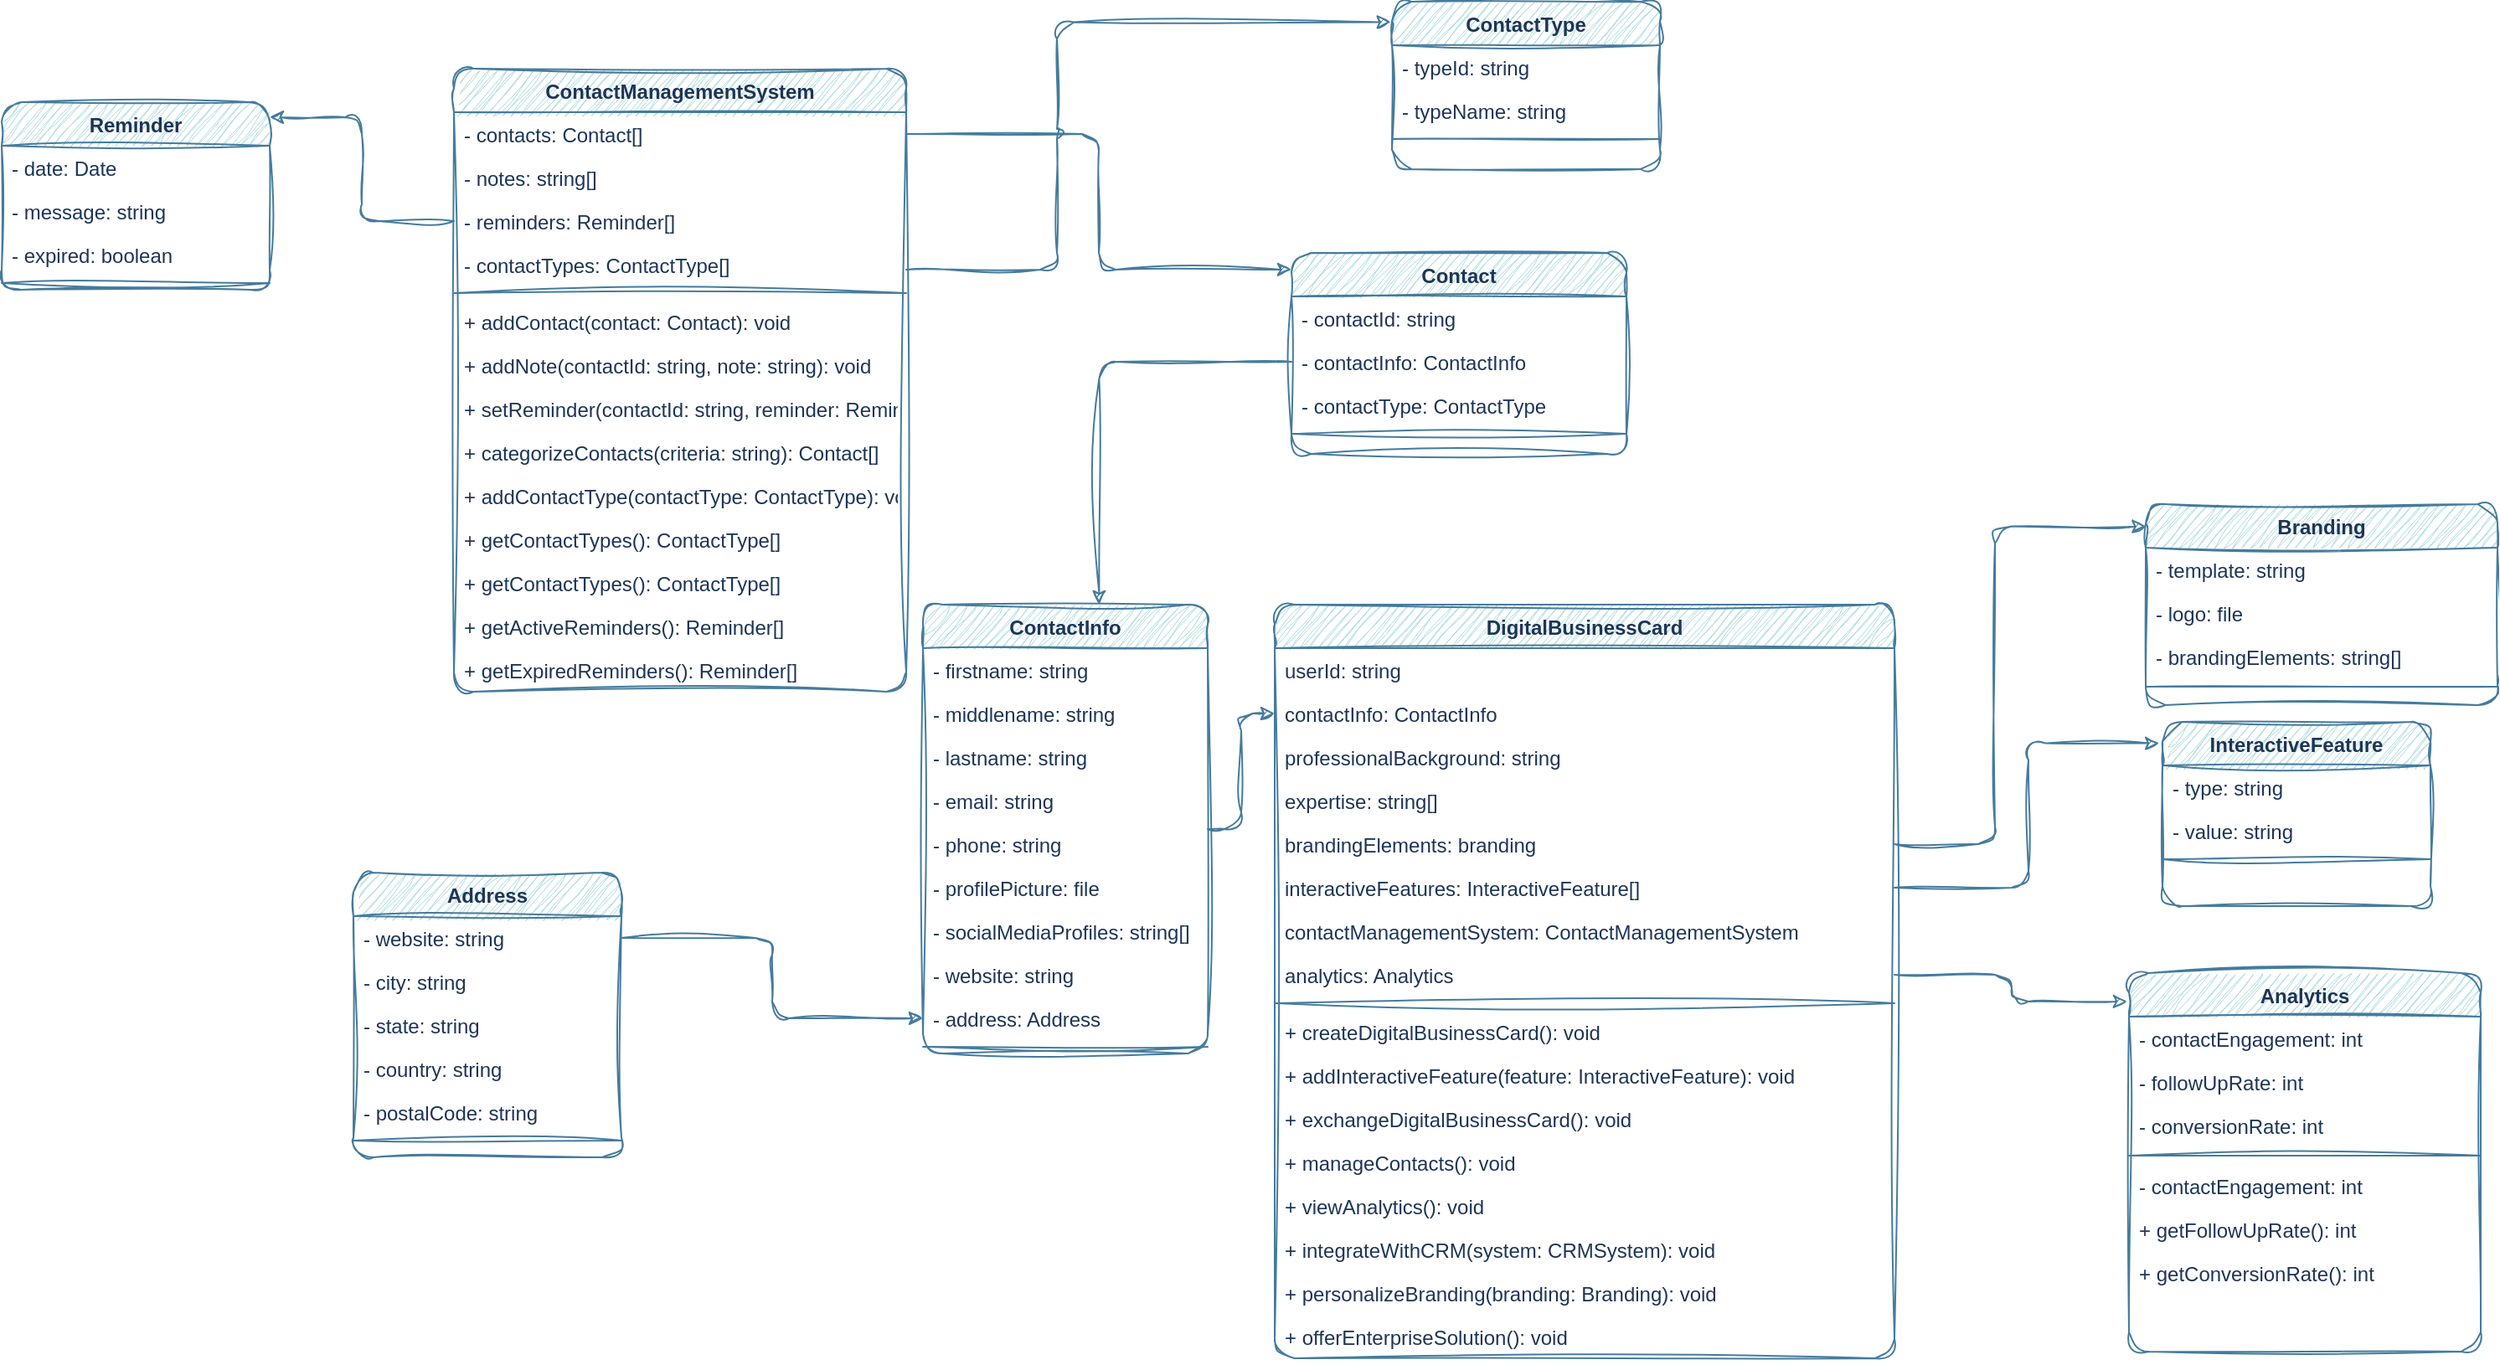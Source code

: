 <mxfile version="21.6.5" type="github">
  <diagram id="C5RBs43oDa-KdzZeNtuy" name="Page-1">
    <mxGraphModel dx="2907" dy="2132" grid="1" gridSize="10" guides="1" tooltips="1" connect="1" arrows="1" fold="1" page="1" pageScale="1" pageWidth="827" pageHeight="1169" math="0" shadow="0">
      <root>
        <mxCell id="WIyWlLk6GJQsqaUBKTNV-0" />
        <mxCell id="WIyWlLk6GJQsqaUBKTNV-1" parent="WIyWlLk6GJQsqaUBKTNV-0" />
        <mxCell id="zkfFHV4jXpPFQw0GAbJ--0" value="DigitalBusinessCard" style="swimlane;fontStyle=1;align=center;verticalAlign=top;childLayout=stackLayout;horizontal=1;startSize=26;horizontalStack=0;resizeParent=1;resizeLast=0;collapsible=1;marginBottom=0;rounded=1;shadow=0;strokeWidth=1;sketch=1;curveFitting=1;jiggle=2;labelBackgroundColor=none;fillColor=#A8DADC;strokeColor=#457B9D;fontColor=#1D3557;" parent="WIyWlLk6GJQsqaUBKTNV-1" vertex="1">
          <mxGeometry x="200" y="40" width="370" height="450" as="geometry">
            <mxRectangle x="230" y="140" width="160" height="26" as="alternateBounds" />
          </mxGeometry>
        </mxCell>
        <mxCell id="zkfFHV4jXpPFQw0GAbJ--1" value="userId: string" style="text;align=left;verticalAlign=top;spacingLeft=4;spacingRight=4;overflow=hidden;rotatable=0;points=[[0,0.5],[1,0.5]];portConstraint=eastwest;rounded=1;sketch=1;curveFitting=1;jiggle=2;labelBackgroundColor=none;fontColor=#1D3557;" parent="zkfFHV4jXpPFQw0GAbJ--0" vertex="1">
          <mxGeometry y="26" width="370" height="26" as="geometry" />
        </mxCell>
        <mxCell id="zkfFHV4jXpPFQw0GAbJ--2" value="contactInfo: ContactInfo" style="text;align=left;verticalAlign=top;spacingLeft=4;spacingRight=4;overflow=hidden;rotatable=0;points=[[0,0.5],[1,0.5]];portConstraint=eastwest;rounded=1;shadow=0;html=0;sketch=1;curveFitting=1;jiggle=2;labelBackgroundColor=none;fontColor=#1D3557;" parent="zkfFHV4jXpPFQw0GAbJ--0" vertex="1">
          <mxGeometry y="52" width="370" height="26" as="geometry" />
        </mxCell>
        <mxCell id="zkfFHV4jXpPFQw0GAbJ--3" value="professionalBackground: string" style="text;align=left;verticalAlign=top;spacingLeft=4;spacingRight=4;overflow=hidden;rotatable=0;points=[[0,0.5],[1,0.5]];portConstraint=eastwest;rounded=1;shadow=0;html=0;sketch=1;curveFitting=1;jiggle=2;labelBackgroundColor=none;fontColor=#1D3557;" parent="zkfFHV4jXpPFQw0GAbJ--0" vertex="1">
          <mxGeometry y="78" width="370" height="26" as="geometry" />
        </mxCell>
        <mxCell id="Wim8BEegsKyxefgfatjJ-2" value="expertise: string[]" style="text;align=left;verticalAlign=top;spacingLeft=4;spacingRight=4;overflow=hidden;rotatable=0;points=[[0,0.5],[1,0.5]];portConstraint=eastwest;rounded=1;shadow=0;html=0;sketch=1;curveFitting=1;jiggle=2;labelBackgroundColor=none;fontColor=#1D3557;" vertex="1" parent="zkfFHV4jXpPFQw0GAbJ--0">
          <mxGeometry y="104" width="370" height="26" as="geometry" />
        </mxCell>
        <mxCell id="Wim8BEegsKyxefgfatjJ-3" value="brandingElements: branding " style="text;align=left;verticalAlign=top;spacingLeft=4;spacingRight=4;overflow=hidden;rotatable=0;points=[[0,0.5],[1,0.5]];portConstraint=eastwest;rounded=1;shadow=0;html=0;sketch=1;curveFitting=1;jiggle=2;labelBackgroundColor=none;fontColor=#1D3557;" vertex="1" parent="zkfFHV4jXpPFQw0GAbJ--0">
          <mxGeometry y="130" width="370" height="26" as="geometry" />
        </mxCell>
        <mxCell id="Wim8BEegsKyxefgfatjJ-1" value="interactiveFeatures: InteractiveFeature[] " style="text;align=left;verticalAlign=top;spacingLeft=4;spacingRight=4;overflow=hidden;rotatable=0;points=[[0,0.5],[1,0.5]];portConstraint=eastwest;rounded=1;shadow=0;html=0;sketch=1;curveFitting=1;jiggle=2;labelBackgroundColor=none;fontColor=#1D3557;" vertex="1" parent="zkfFHV4jXpPFQw0GAbJ--0">
          <mxGeometry y="156" width="370" height="26" as="geometry" />
        </mxCell>
        <mxCell id="Wim8BEegsKyxefgfatjJ-4" value="contactManagementSystem: ContactManagementSystem " style="text;align=left;verticalAlign=top;spacingLeft=4;spacingRight=4;overflow=hidden;rotatable=0;points=[[0,0.5],[1,0.5]];portConstraint=eastwest;rounded=1;shadow=0;html=0;sketch=1;curveFitting=1;jiggle=2;labelBackgroundColor=none;fontColor=#1D3557;" vertex="1" parent="zkfFHV4jXpPFQw0GAbJ--0">
          <mxGeometry y="182" width="370" height="26" as="geometry" />
        </mxCell>
        <mxCell id="Wim8BEegsKyxefgfatjJ-5" value="analytics: Analytics" style="text;align=left;verticalAlign=top;spacingLeft=4;spacingRight=4;overflow=hidden;rotatable=0;points=[[0,0.5],[1,0.5]];portConstraint=eastwest;rounded=1;shadow=0;html=0;sketch=1;curveFitting=1;jiggle=2;labelBackgroundColor=none;fontColor=#1D3557;" vertex="1" parent="zkfFHV4jXpPFQw0GAbJ--0">
          <mxGeometry y="208" width="370" height="26" as="geometry" />
        </mxCell>
        <mxCell id="zkfFHV4jXpPFQw0GAbJ--4" value="" style="line;html=1;strokeWidth=1;align=left;verticalAlign=middle;spacingTop=-1;spacingLeft=3;spacingRight=3;rotatable=0;labelPosition=right;points=[];portConstraint=eastwest;rounded=1;sketch=1;curveFitting=1;jiggle=2;labelBackgroundColor=none;fillColor=#A8DADC;strokeColor=#457B9D;fontColor=#1D3557;" parent="zkfFHV4jXpPFQw0GAbJ--0" vertex="1">
          <mxGeometry y="234" width="370" height="8" as="geometry" />
        </mxCell>
        <mxCell id="zkfFHV4jXpPFQw0GAbJ--5" value="+ createDigitalBusinessCard(): void " style="text;align=left;verticalAlign=top;spacingLeft=4;spacingRight=4;overflow=hidden;rotatable=0;points=[[0,0.5],[1,0.5]];portConstraint=eastwest;rounded=1;sketch=1;curveFitting=1;jiggle=2;labelBackgroundColor=none;fontColor=#1D3557;" parent="zkfFHV4jXpPFQw0GAbJ--0" vertex="1">
          <mxGeometry y="242" width="370" height="26" as="geometry" />
        </mxCell>
        <mxCell id="Wim8BEegsKyxefgfatjJ-7" value="+ addInteractiveFeature(feature: InteractiveFeature): void" style="text;align=left;verticalAlign=top;spacingLeft=4;spacingRight=4;overflow=hidden;rotatable=0;points=[[0,0.5],[1,0.5]];portConstraint=eastwest;rounded=1;sketch=1;curveFitting=1;jiggle=2;labelBackgroundColor=none;fontColor=#1D3557;" vertex="1" parent="zkfFHV4jXpPFQw0GAbJ--0">
          <mxGeometry y="268" width="370" height="26" as="geometry" />
        </mxCell>
        <mxCell id="Wim8BEegsKyxefgfatjJ-8" value="+ exchangeDigitalBusinessCard(): void " style="text;align=left;verticalAlign=top;spacingLeft=4;spacingRight=4;overflow=hidden;rotatable=0;points=[[0,0.5],[1,0.5]];portConstraint=eastwest;rounded=1;sketch=1;curveFitting=1;jiggle=2;labelBackgroundColor=none;fontColor=#1D3557;" vertex="1" parent="zkfFHV4jXpPFQw0GAbJ--0">
          <mxGeometry y="294" width="370" height="26" as="geometry" />
        </mxCell>
        <mxCell id="Wim8BEegsKyxefgfatjJ-9" value="+ manageContacts(): void " style="text;align=left;verticalAlign=top;spacingLeft=4;spacingRight=4;overflow=hidden;rotatable=0;points=[[0,0.5],[1,0.5]];portConstraint=eastwest;rounded=1;sketch=1;curveFitting=1;jiggle=2;labelBackgroundColor=none;fontColor=#1D3557;" vertex="1" parent="zkfFHV4jXpPFQw0GAbJ--0">
          <mxGeometry y="320" width="370" height="26" as="geometry" />
        </mxCell>
        <mxCell id="Wim8BEegsKyxefgfatjJ-10" value="+ viewAnalytics(): void" style="text;align=left;verticalAlign=top;spacingLeft=4;spacingRight=4;overflow=hidden;rotatable=0;points=[[0,0.5],[1,0.5]];portConstraint=eastwest;rounded=1;sketch=1;curveFitting=1;jiggle=2;labelBackgroundColor=none;fontColor=#1D3557;" vertex="1" parent="zkfFHV4jXpPFQw0GAbJ--0">
          <mxGeometry y="346" width="370" height="26" as="geometry" />
        </mxCell>
        <mxCell id="Wim8BEegsKyxefgfatjJ-11" value="+ integrateWithCRM(system: CRMSystem): void  " style="text;align=left;verticalAlign=top;spacingLeft=4;spacingRight=4;overflow=hidden;rotatable=0;points=[[0,0.5],[1,0.5]];portConstraint=eastwest;rounded=1;sketch=1;curveFitting=1;jiggle=2;labelBackgroundColor=none;fontColor=#1D3557;" vertex="1" parent="zkfFHV4jXpPFQw0GAbJ--0">
          <mxGeometry y="372" width="370" height="26" as="geometry" />
        </mxCell>
        <mxCell id="Wim8BEegsKyxefgfatjJ-12" value="+ personalizeBranding(branding: Branding): void " style="text;align=left;verticalAlign=top;spacingLeft=4;spacingRight=4;overflow=hidden;rotatable=0;points=[[0,0.5],[1,0.5]];portConstraint=eastwest;rounded=1;sketch=1;curveFitting=1;jiggle=2;labelBackgroundColor=none;fontColor=#1D3557;" vertex="1" parent="zkfFHV4jXpPFQw0GAbJ--0">
          <mxGeometry y="398" width="370" height="26" as="geometry" />
        </mxCell>
        <mxCell id="Wim8BEegsKyxefgfatjJ-13" value="+ offerEnterpriseSolution(): void   " style="text;align=left;verticalAlign=top;spacingLeft=4;spacingRight=4;overflow=hidden;rotatable=0;points=[[0,0.5],[1,0.5]];portConstraint=eastwest;rounded=1;sketch=1;curveFitting=1;jiggle=2;labelBackgroundColor=none;fontColor=#1D3557;" vertex="1" parent="zkfFHV4jXpPFQw0GAbJ--0">
          <mxGeometry y="424" width="370" height="26" as="geometry" />
        </mxCell>
        <mxCell id="Wim8BEegsKyxefgfatjJ-36" style="edgeStyle=orthogonalEdgeStyle;rounded=1;hachureGap=4;orthogonalLoop=1;jettySize=auto;html=1;entryX=0;entryY=0.5;entryDx=0;entryDy=0;fontFamily=Architects Daughter;fontSource=https%3A%2F%2Ffonts.googleapis.com%2Fcss%3Ffamily%3DArchitects%2BDaughter;fontSize=16;sketch=1;curveFitting=1;jiggle=2;labelBackgroundColor=none;strokeColor=#457B9D;fontColor=default;" edge="1" parent="WIyWlLk6GJQsqaUBKTNV-1" source="zkfFHV4jXpPFQw0GAbJ--6" target="zkfFHV4jXpPFQw0GAbJ--2">
          <mxGeometry relative="1" as="geometry" />
        </mxCell>
        <mxCell id="zkfFHV4jXpPFQw0GAbJ--6" value="ContactInfo                          " style="swimlane;fontStyle=1;align=center;verticalAlign=top;childLayout=stackLayout;horizontal=1;startSize=26;horizontalStack=0;resizeParent=1;resizeLast=0;collapsible=1;marginBottom=0;rounded=1;shadow=0;strokeWidth=1;sketch=1;curveFitting=1;jiggle=2;labelBackgroundColor=none;fillColor=#A8DADC;strokeColor=#457B9D;fontColor=#1D3557;" parent="WIyWlLk6GJQsqaUBKTNV-1" vertex="1">
          <mxGeometry x="-10" y="40" width="170" height="268" as="geometry">
            <mxRectangle x="130" y="380" width="160" height="26" as="alternateBounds" />
          </mxGeometry>
        </mxCell>
        <mxCell id="zkfFHV4jXpPFQw0GAbJ--7" value="- firstname: string " style="text;align=left;verticalAlign=top;spacingLeft=4;spacingRight=4;overflow=hidden;rotatable=0;points=[[0,0.5],[1,0.5]];portConstraint=eastwest;rounded=1;sketch=1;curveFitting=1;jiggle=2;labelBackgroundColor=none;fontColor=#1D3557;" parent="zkfFHV4jXpPFQw0GAbJ--6" vertex="1">
          <mxGeometry y="26" width="170" height="26" as="geometry" />
        </mxCell>
        <mxCell id="Wim8BEegsKyxefgfatjJ-16" value="- middlename: string " style="text;align=left;verticalAlign=top;spacingLeft=4;spacingRight=4;overflow=hidden;rotatable=0;points=[[0,0.5],[1,0.5]];portConstraint=eastwest;rounded=1;sketch=1;curveFitting=1;jiggle=2;labelBackgroundColor=none;fontColor=#1D3557;" vertex="1" parent="zkfFHV4jXpPFQw0GAbJ--6">
          <mxGeometry y="52" width="170" height="26" as="geometry" />
        </mxCell>
        <mxCell id="Wim8BEegsKyxefgfatjJ-17" value="- lastname: string " style="text;align=left;verticalAlign=top;spacingLeft=4;spacingRight=4;overflow=hidden;rotatable=0;points=[[0,0.5],[1,0.5]];portConstraint=eastwest;rounded=1;sketch=1;curveFitting=1;jiggle=2;labelBackgroundColor=none;fontColor=#1D3557;" vertex="1" parent="zkfFHV4jXpPFQw0GAbJ--6">
          <mxGeometry y="78" width="170" height="26" as="geometry" />
        </mxCell>
        <mxCell id="zkfFHV4jXpPFQw0GAbJ--8" value="- email: string" style="text;align=left;verticalAlign=top;spacingLeft=4;spacingRight=4;overflow=hidden;rotatable=0;points=[[0,0.5],[1,0.5]];portConstraint=eastwest;rounded=1;shadow=0;html=0;sketch=1;curveFitting=1;jiggle=2;labelBackgroundColor=none;fontColor=#1D3557;" parent="zkfFHV4jXpPFQw0GAbJ--6" vertex="1">
          <mxGeometry y="104" width="170" height="26" as="geometry" />
        </mxCell>
        <mxCell id="Wim8BEegsKyxefgfatjJ-18" value="- phone: string" style="text;align=left;verticalAlign=top;spacingLeft=4;spacingRight=4;overflow=hidden;rotatable=0;points=[[0,0.5],[1,0.5]];portConstraint=eastwest;rounded=1;shadow=0;html=0;sketch=1;curveFitting=1;jiggle=2;labelBackgroundColor=none;fontColor=#1D3557;" vertex="1" parent="zkfFHV4jXpPFQw0GAbJ--6">
          <mxGeometry y="130" width="170" height="26" as="geometry" />
        </mxCell>
        <mxCell id="Wim8BEegsKyxefgfatjJ-19" value="- profilePicture: file" style="text;align=left;verticalAlign=top;spacingLeft=4;spacingRight=4;overflow=hidden;rotatable=0;points=[[0,0.5],[1,0.5]];portConstraint=eastwest;rounded=1;shadow=0;html=0;sketch=1;curveFitting=1;jiggle=2;labelBackgroundColor=none;fontColor=#1D3557;" vertex="1" parent="zkfFHV4jXpPFQw0GAbJ--6">
          <mxGeometry y="156" width="170" height="26" as="geometry" />
        </mxCell>
        <mxCell id="Wim8BEegsKyxefgfatjJ-130" value="- socialMediaProfiles: string[]" style="text;align=left;verticalAlign=top;spacingLeft=4;spacingRight=4;overflow=hidden;rotatable=0;points=[[0,0.5],[1,0.5]];portConstraint=eastwest;rounded=1;shadow=0;html=0;sketch=1;curveFitting=1;jiggle=2;labelBackgroundColor=none;fontColor=#1D3557;" vertex="1" parent="zkfFHV4jXpPFQw0GAbJ--6">
          <mxGeometry y="182" width="170" height="26" as="geometry" />
        </mxCell>
        <mxCell id="Wim8BEegsKyxefgfatjJ-20" value="- website: string" style="text;align=left;verticalAlign=top;spacingLeft=4;spacingRight=4;overflow=hidden;rotatable=0;points=[[0,0.5],[1,0.5]];portConstraint=eastwest;rounded=1;shadow=0;html=0;sketch=1;curveFitting=1;jiggle=2;labelBackgroundColor=none;fontColor=#1D3557;" vertex="1" parent="zkfFHV4jXpPFQw0GAbJ--6">
          <mxGeometry y="208" width="170" height="26" as="geometry" />
        </mxCell>
        <mxCell id="Wim8BEegsKyxefgfatjJ-21" value="- address: Address" style="text;align=left;verticalAlign=top;spacingLeft=4;spacingRight=4;overflow=hidden;rotatable=0;points=[[0,0.5],[1,0.5]];portConstraint=eastwest;rounded=1;shadow=0;html=0;sketch=1;curveFitting=1;jiggle=2;labelBackgroundColor=none;fontColor=#1D3557;" vertex="1" parent="zkfFHV4jXpPFQw0GAbJ--6">
          <mxGeometry y="234" width="170" height="26" as="geometry" />
        </mxCell>
        <mxCell id="zkfFHV4jXpPFQw0GAbJ--9" value="" style="line;html=1;strokeWidth=1;align=left;verticalAlign=middle;spacingTop=-1;spacingLeft=3;spacingRight=3;rotatable=0;labelPosition=right;points=[];portConstraint=eastwest;rounded=1;sketch=1;curveFitting=1;jiggle=2;labelBackgroundColor=none;fillColor=#A8DADC;strokeColor=#457B9D;fontColor=#1D3557;" parent="zkfFHV4jXpPFQw0GAbJ--6" vertex="1">
          <mxGeometry y="260" width="170" height="8" as="geometry" />
        </mxCell>
        <mxCell id="Wim8BEegsKyxefgfatjJ-24" value="Address" style="swimlane;fontStyle=1;align=center;verticalAlign=top;childLayout=stackLayout;horizontal=1;startSize=26;horizontalStack=0;resizeParent=1;resizeLast=0;collapsible=1;marginBottom=0;rounded=1;shadow=0;strokeWidth=1;sketch=1;curveFitting=1;jiggle=2;labelBackgroundColor=none;fillColor=#A8DADC;strokeColor=#457B9D;fontColor=#1D3557;" vertex="1" parent="WIyWlLk6GJQsqaUBKTNV-1">
          <mxGeometry x="-350" y="200" width="160" height="170" as="geometry">
            <mxRectangle x="130" y="380" width="160" height="26" as="alternateBounds" />
          </mxGeometry>
        </mxCell>
        <mxCell id="Wim8BEegsKyxefgfatjJ-34" value="- website: string" style="text;align=left;verticalAlign=top;spacingLeft=4;spacingRight=4;overflow=hidden;rotatable=0;points=[[0,0.5],[1,0.5]];portConstraint=eastwest;rounded=1;sketch=1;curveFitting=1;jiggle=2;labelBackgroundColor=none;fontColor=#1D3557;" vertex="1" parent="Wim8BEegsKyxefgfatjJ-24">
          <mxGeometry y="26" width="160" height="26" as="geometry" />
        </mxCell>
        <mxCell id="Wim8BEegsKyxefgfatjJ-25" value="- city: string " style="text;align=left;verticalAlign=top;spacingLeft=4;spacingRight=4;overflow=hidden;rotatable=0;points=[[0,0.5],[1,0.5]];portConstraint=eastwest;rounded=1;sketch=1;curveFitting=1;jiggle=2;labelBackgroundColor=none;fontColor=#1D3557;" vertex="1" parent="Wim8BEegsKyxefgfatjJ-24">
          <mxGeometry y="52" width="160" height="26" as="geometry" />
        </mxCell>
        <mxCell id="Wim8BEegsKyxefgfatjJ-26" value="- state: string" style="text;align=left;verticalAlign=top;spacingLeft=4;spacingRight=4;overflow=hidden;rotatable=0;points=[[0,0.5],[1,0.5]];portConstraint=eastwest;rounded=1;sketch=1;curveFitting=1;jiggle=2;labelBackgroundColor=none;fontColor=#1D3557;" vertex="1" parent="Wim8BEegsKyxefgfatjJ-24">
          <mxGeometry y="78" width="160" height="26" as="geometry" />
        </mxCell>
        <mxCell id="Wim8BEegsKyxefgfatjJ-27" value="- country: string" style="text;align=left;verticalAlign=top;spacingLeft=4;spacingRight=4;overflow=hidden;rotatable=0;points=[[0,0.5],[1,0.5]];portConstraint=eastwest;rounded=1;sketch=1;curveFitting=1;jiggle=2;labelBackgroundColor=none;fontColor=#1D3557;" vertex="1" parent="Wim8BEegsKyxefgfatjJ-24">
          <mxGeometry y="104" width="160" height="26" as="geometry" />
        </mxCell>
        <mxCell id="Wim8BEegsKyxefgfatjJ-28" value="- postalCode: string                 " style="text;align=left;verticalAlign=top;spacingLeft=4;spacingRight=4;overflow=hidden;rotatable=0;points=[[0,0.5],[1,0.5]];portConstraint=eastwest;rounded=1;shadow=0;html=0;sketch=1;curveFitting=1;jiggle=2;labelBackgroundColor=none;fontColor=#1D3557;" vertex="1" parent="Wim8BEegsKyxefgfatjJ-24">
          <mxGeometry y="130" width="160" height="26" as="geometry" />
        </mxCell>
        <mxCell id="Wim8BEegsKyxefgfatjJ-33" value="" style="line;html=1;strokeWidth=1;align=left;verticalAlign=middle;spacingTop=-1;spacingLeft=3;spacingRight=3;rotatable=0;labelPosition=right;points=[];portConstraint=eastwest;rounded=1;sketch=1;curveFitting=1;jiggle=2;labelBackgroundColor=none;fillColor=#A8DADC;strokeColor=#457B9D;fontColor=#1D3557;" vertex="1" parent="Wim8BEegsKyxefgfatjJ-24">
          <mxGeometry y="156" width="160" height="8" as="geometry" />
        </mxCell>
        <mxCell id="Wim8BEegsKyxefgfatjJ-35" style="edgeStyle=orthogonalEdgeStyle;rounded=1;hachureGap=4;orthogonalLoop=1;jettySize=auto;html=1;entryX=0;entryY=0.5;entryDx=0;entryDy=0;fontFamily=Architects Daughter;fontSource=https%3A%2F%2Ffonts.googleapis.com%2Fcss%3Ffamily%3DArchitects%2BDaughter;fontSize=16;sketch=1;curveFitting=1;jiggle=2;labelBackgroundColor=none;strokeColor=#457B9D;fontColor=default;" edge="1" parent="WIyWlLk6GJQsqaUBKTNV-1" source="Wim8BEegsKyxefgfatjJ-34" target="Wim8BEegsKyxefgfatjJ-21">
          <mxGeometry relative="1" as="geometry" />
        </mxCell>
        <mxCell id="Wim8BEegsKyxefgfatjJ-37" value="InteractiveFeature" style="swimlane;fontStyle=1;align=center;verticalAlign=top;childLayout=stackLayout;horizontal=1;startSize=26;horizontalStack=0;resizeParent=1;resizeLast=0;collapsible=1;marginBottom=0;rounded=1;shadow=0;strokeWidth=1;sketch=1;curveFitting=1;jiggle=2;labelBackgroundColor=none;fillColor=#A8DADC;strokeColor=#457B9D;fontColor=#1D3557;" vertex="1" parent="WIyWlLk6GJQsqaUBKTNV-1">
          <mxGeometry x="730" y="110" width="160" height="110" as="geometry">
            <mxRectangle x="130" y="380" width="160" height="26" as="alternateBounds" />
          </mxGeometry>
        </mxCell>
        <mxCell id="Wim8BEegsKyxefgfatjJ-38" value="- type: string " style="text;align=left;verticalAlign=top;spacingLeft=4;spacingRight=4;overflow=hidden;rotatable=0;points=[[0,0.5],[1,0.5]];portConstraint=eastwest;rounded=1;sketch=1;curveFitting=1;jiggle=2;labelBackgroundColor=none;fontColor=#1D3557;" vertex="1" parent="Wim8BEegsKyxefgfatjJ-37">
          <mxGeometry y="26" width="160" height="26" as="geometry" />
        </mxCell>
        <mxCell id="Wim8BEegsKyxefgfatjJ-39" value="- value: string" style="text;align=left;verticalAlign=top;spacingLeft=4;spacingRight=4;overflow=hidden;rotatable=0;points=[[0,0.5],[1,0.5]];portConstraint=eastwest;rounded=1;sketch=1;curveFitting=1;jiggle=2;labelBackgroundColor=none;fontColor=#1D3557;" vertex="1" parent="Wim8BEegsKyxefgfatjJ-37">
          <mxGeometry y="52" width="160" height="26" as="geometry" />
        </mxCell>
        <mxCell id="Wim8BEegsKyxefgfatjJ-46" value="" style="line;html=1;strokeWidth=1;align=left;verticalAlign=middle;spacingTop=-1;spacingLeft=3;spacingRight=3;rotatable=0;labelPosition=right;points=[];portConstraint=eastwest;rounded=1;sketch=1;curveFitting=1;jiggle=2;labelBackgroundColor=none;fillColor=#A8DADC;strokeColor=#457B9D;fontColor=#1D3557;" vertex="1" parent="Wim8BEegsKyxefgfatjJ-37">
          <mxGeometry y="78" width="160" height="8" as="geometry" />
        </mxCell>
        <mxCell id="Wim8BEegsKyxefgfatjJ-47" value="ContactManagementSystem" style="swimlane;fontStyle=1;align=center;verticalAlign=top;childLayout=stackLayout;horizontal=1;startSize=26;horizontalStack=0;resizeParent=1;resizeLast=0;collapsible=1;marginBottom=0;rounded=1;shadow=0;strokeWidth=1;sketch=1;curveFitting=1;jiggle=2;labelBackgroundColor=none;fillColor=#A8DADC;strokeColor=#457B9D;fontColor=#1D3557;" vertex="1" parent="WIyWlLk6GJQsqaUBKTNV-1">
          <mxGeometry x="-290" y="-280" width="270" height="372" as="geometry">
            <mxRectangle x="130" y="380" width="160" height="26" as="alternateBounds" />
          </mxGeometry>
        </mxCell>
        <mxCell id="Wim8BEegsKyxefgfatjJ-48" value="- contacts: Contact[]" style="text;align=left;verticalAlign=top;spacingLeft=4;spacingRight=4;overflow=hidden;rotatable=0;points=[[0,0.5],[1,0.5]];portConstraint=eastwest;rounded=1;sketch=1;curveFitting=1;jiggle=2;labelBackgroundColor=none;fontColor=#1D3557;" vertex="1" parent="Wim8BEegsKyxefgfatjJ-47">
          <mxGeometry y="26" width="270" height="26" as="geometry" />
        </mxCell>
        <mxCell id="Wim8BEegsKyxefgfatjJ-49" value="- notes: string[]" style="text;align=left;verticalAlign=top;spacingLeft=4;spacingRight=4;overflow=hidden;rotatable=0;points=[[0,0.5],[1,0.5]];portConstraint=eastwest;rounded=1;sketch=1;curveFitting=1;jiggle=2;labelBackgroundColor=none;fontColor=#1D3557;" vertex="1" parent="Wim8BEegsKyxefgfatjJ-47">
          <mxGeometry y="52" width="270" height="26" as="geometry" />
        </mxCell>
        <mxCell id="Wim8BEegsKyxefgfatjJ-52" value="- reminders: Reminder[]  " style="text;align=left;verticalAlign=top;spacingLeft=4;spacingRight=4;overflow=hidden;rotatable=0;points=[[0,0.5],[1,0.5]];portConstraint=eastwest;rounded=1;sketch=1;curveFitting=1;jiggle=2;labelBackgroundColor=none;fontColor=#1D3557;" vertex="1" parent="Wim8BEegsKyxefgfatjJ-47">
          <mxGeometry y="78" width="270" height="26" as="geometry" />
        </mxCell>
        <mxCell id="Wim8BEegsKyxefgfatjJ-90" value="- contactTypes: ContactType[] " style="text;align=left;verticalAlign=top;spacingLeft=4;spacingRight=4;overflow=hidden;rotatable=0;points=[[0,0.5],[1,0.5]];portConstraint=eastwest;rounded=1;sketch=1;curveFitting=1;jiggle=2;labelBackgroundColor=none;fontColor=#1D3557;" vertex="1" parent="Wim8BEegsKyxefgfatjJ-47">
          <mxGeometry y="104" width="270" height="26" as="geometry" />
        </mxCell>
        <mxCell id="Wim8BEegsKyxefgfatjJ-50" value="" style="line;html=1;strokeWidth=1;align=left;verticalAlign=middle;spacingTop=-1;spacingLeft=3;spacingRight=3;rotatable=0;labelPosition=right;points=[];portConstraint=eastwest;rounded=1;sketch=1;curveFitting=1;jiggle=2;labelBackgroundColor=none;fillColor=#A8DADC;strokeColor=#457B9D;fontColor=#1D3557;" vertex="1" parent="Wim8BEegsKyxefgfatjJ-47">
          <mxGeometry y="130" width="270" height="8" as="geometry" />
        </mxCell>
        <mxCell id="Wim8BEegsKyxefgfatjJ-72" value="+ addContact(contact: Contact): void " style="text;align=left;verticalAlign=top;spacingLeft=4;spacingRight=4;overflow=hidden;rotatable=0;points=[[0,0.5],[1,0.5]];portConstraint=eastwest;rounded=1;sketch=1;curveFitting=1;jiggle=2;labelBackgroundColor=none;fontColor=#1D3557;" vertex="1" parent="Wim8BEegsKyxefgfatjJ-47">
          <mxGeometry y="138" width="270" height="26" as="geometry" />
        </mxCell>
        <mxCell id="Wim8BEegsKyxefgfatjJ-73" value="+ addNote(contactId: string, note: string): void" style="text;align=left;verticalAlign=top;spacingLeft=4;spacingRight=4;overflow=hidden;rotatable=0;points=[[0,0.5],[1,0.5]];portConstraint=eastwest;rounded=1;sketch=1;curveFitting=1;jiggle=2;labelBackgroundColor=none;fontColor=#1D3557;" vertex="1" parent="Wim8BEegsKyxefgfatjJ-47">
          <mxGeometry y="164" width="270" height="26" as="geometry" />
        </mxCell>
        <mxCell id="Wim8BEegsKyxefgfatjJ-74" value="+ setReminder(contactId: string, reminder: Reminder): void" style="text;align=left;verticalAlign=top;spacingLeft=4;spacingRight=4;overflow=hidden;rotatable=0;points=[[0,0.5],[1,0.5]];portConstraint=eastwest;rounded=1;sketch=1;curveFitting=1;jiggle=2;labelBackgroundColor=none;fontColor=#1D3557;" vertex="1" parent="Wim8BEegsKyxefgfatjJ-47">
          <mxGeometry y="190" width="270" height="26" as="geometry" />
        </mxCell>
        <mxCell id="Wim8BEegsKyxefgfatjJ-75" value="+ categorizeContacts(criteria: string): Contact[]" style="text;align=left;verticalAlign=top;spacingLeft=4;spacingRight=4;overflow=hidden;rotatable=0;points=[[0,0.5],[1,0.5]];portConstraint=eastwest;rounded=1;sketch=1;curveFitting=1;jiggle=2;labelBackgroundColor=none;fontColor=#1D3557;" vertex="1" parent="Wim8BEegsKyxefgfatjJ-47">
          <mxGeometry y="216" width="270" height="26" as="geometry" />
        </mxCell>
        <mxCell id="Wim8BEegsKyxefgfatjJ-76" value="+ addContactType(contactType: ContactType): void " style="text;align=left;verticalAlign=top;spacingLeft=4;spacingRight=4;overflow=hidden;rotatable=0;points=[[0,0.5],[1,0.5]];portConstraint=eastwest;rounded=1;sketch=1;curveFitting=1;jiggle=2;labelBackgroundColor=none;fontColor=#1D3557;" vertex="1" parent="Wim8BEegsKyxefgfatjJ-47">
          <mxGeometry y="242" width="270" height="26" as="geometry" />
        </mxCell>
        <mxCell id="Wim8BEegsKyxefgfatjJ-89" value="+ getContactTypes(): ContactType[]" style="text;align=left;verticalAlign=top;spacingLeft=4;spacingRight=4;overflow=hidden;rotatable=0;points=[[0,0.5],[1,0.5]];portConstraint=eastwest;rounded=1;sketch=1;curveFitting=1;jiggle=2;labelBackgroundColor=none;fontColor=#1D3557;" vertex="1" parent="Wim8BEegsKyxefgfatjJ-47">
          <mxGeometry y="268" width="270" height="26" as="geometry" />
        </mxCell>
        <mxCell id="Wim8BEegsKyxefgfatjJ-77" value="+ getContactTypes(): ContactType[]" style="text;align=left;verticalAlign=top;spacingLeft=4;spacingRight=4;overflow=hidden;rotatable=0;points=[[0,0.5],[1,0.5]];portConstraint=eastwest;rounded=1;sketch=1;curveFitting=1;jiggle=2;labelBackgroundColor=none;fontColor=#1D3557;" vertex="1" parent="Wim8BEegsKyxefgfatjJ-47">
          <mxGeometry y="294" width="270" height="26" as="geometry" />
        </mxCell>
        <mxCell id="Wim8BEegsKyxefgfatjJ-82" value="+ getActiveReminders(): Reminder[] " style="text;align=left;verticalAlign=top;spacingLeft=4;spacingRight=4;overflow=hidden;rotatable=0;points=[[0,0.5],[1,0.5]];portConstraint=eastwest;rounded=1;sketch=1;curveFitting=1;jiggle=2;labelBackgroundColor=none;fontColor=#1D3557;" vertex="1" parent="Wim8BEegsKyxefgfatjJ-47">
          <mxGeometry y="320" width="270" height="26" as="geometry" />
        </mxCell>
        <mxCell id="Wim8BEegsKyxefgfatjJ-83" value="+ getExpiredReminders(): Reminder[]" style="text;align=left;verticalAlign=top;spacingLeft=4;spacingRight=4;overflow=hidden;rotatable=0;points=[[0,0.5],[1,0.5]];portConstraint=eastwest;rounded=1;sketch=1;curveFitting=1;jiggle=2;labelBackgroundColor=none;fontColor=#1D3557;" vertex="1" parent="Wim8BEegsKyxefgfatjJ-47">
          <mxGeometry y="346" width="270" height="26" as="geometry" />
        </mxCell>
        <mxCell id="Wim8BEegsKyxefgfatjJ-56" value="ContactType " style="swimlane;fontStyle=1;align=center;verticalAlign=top;childLayout=stackLayout;horizontal=1;startSize=26;horizontalStack=0;resizeParent=1;resizeLast=0;collapsible=1;marginBottom=0;rounded=1;shadow=0;strokeWidth=1;sketch=1;curveFitting=1;jiggle=2;labelBackgroundColor=none;fillColor=#A8DADC;strokeColor=#457B9D;fontColor=#1D3557;" vertex="1" parent="WIyWlLk6GJQsqaUBKTNV-1">
          <mxGeometry x="270" y="-320" width="160" height="100" as="geometry">
            <mxRectangle x="130" y="380" width="160" height="26" as="alternateBounds" />
          </mxGeometry>
        </mxCell>
        <mxCell id="Wim8BEegsKyxefgfatjJ-57" value="- typeId: string" style="text;align=left;verticalAlign=top;spacingLeft=4;spacingRight=4;overflow=hidden;rotatable=0;points=[[0,0.5],[1,0.5]];portConstraint=eastwest;rounded=1;sketch=1;curveFitting=1;jiggle=2;labelBackgroundColor=none;fontColor=#1D3557;" vertex="1" parent="Wim8BEegsKyxefgfatjJ-56">
          <mxGeometry y="26" width="160" height="26" as="geometry" />
        </mxCell>
        <mxCell id="Wim8BEegsKyxefgfatjJ-58" value="- typeName: string " style="text;align=left;verticalAlign=top;spacingLeft=4;spacingRight=4;overflow=hidden;rotatable=0;points=[[0,0.5],[1,0.5]];portConstraint=eastwest;rounded=1;sketch=1;curveFitting=1;jiggle=2;labelBackgroundColor=none;fontColor=#1D3557;" vertex="1" parent="Wim8BEegsKyxefgfatjJ-56">
          <mxGeometry y="52" width="160" height="26" as="geometry" />
        </mxCell>
        <mxCell id="Wim8BEegsKyxefgfatjJ-61" value="" style="line;html=1;strokeWidth=1;align=left;verticalAlign=middle;spacingTop=-1;spacingLeft=3;spacingRight=3;rotatable=0;labelPosition=right;points=[];portConstraint=eastwest;rounded=1;sketch=1;curveFitting=1;jiggle=2;labelBackgroundColor=none;fillColor=#A8DADC;strokeColor=#457B9D;fontColor=#1D3557;" vertex="1" parent="Wim8BEegsKyxefgfatjJ-56">
          <mxGeometry y="78" width="160" height="8" as="geometry" />
        </mxCell>
        <mxCell id="Wim8BEegsKyxefgfatjJ-62" value="Contact                              " style="swimlane;fontStyle=1;align=center;verticalAlign=top;childLayout=stackLayout;horizontal=1;startSize=26;horizontalStack=0;resizeParent=1;resizeLast=0;collapsible=1;marginBottom=0;rounded=1;shadow=0;strokeWidth=1;sketch=1;curveFitting=1;jiggle=2;labelBackgroundColor=none;fillColor=#A8DADC;strokeColor=#457B9D;fontColor=#1D3557;" vertex="1" parent="WIyWlLk6GJQsqaUBKTNV-1">
          <mxGeometry x="210" y="-170" width="200" height="120" as="geometry">
            <mxRectangle x="130" y="380" width="160" height="26" as="alternateBounds" />
          </mxGeometry>
        </mxCell>
        <mxCell id="Wim8BEegsKyxefgfatjJ-63" value="- contactId: string  " style="text;align=left;verticalAlign=top;spacingLeft=4;spacingRight=4;overflow=hidden;rotatable=0;points=[[0,0.5],[1,0.5]];portConstraint=eastwest;rounded=1;sketch=1;curveFitting=1;jiggle=2;labelBackgroundColor=none;fontColor=#1D3557;" vertex="1" parent="Wim8BEegsKyxefgfatjJ-62">
          <mxGeometry y="26" width="200" height="26" as="geometry" />
        </mxCell>
        <mxCell id="Wim8BEegsKyxefgfatjJ-64" value="- contactInfo: ContactInfo " style="text;align=left;verticalAlign=top;spacingLeft=4;spacingRight=4;overflow=hidden;rotatable=0;points=[[0,0.5],[1,0.5]];portConstraint=eastwest;rounded=1;sketch=1;curveFitting=1;jiggle=2;labelBackgroundColor=none;fontColor=#1D3557;" vertex="1" parent="Wim8BEegsKyxefgfatjJ-62">
          <mxGeometry y="52" width="200" height="26" as="geometry" />
        </mxCell>
        <mxCell id="Wim8BEegsKyxefgfatjJ-65" value="- contactType: ContactType " style="text;align=left;verticalAlign=top;spacingLeft=4;spacingRight=4;overflow=hidden;rotatable=0;points=[[0,0.5],[1,0.5]];portConstraint=eastwest;rounded=1;sketch=1;curveFitting=1;jiggle=2;labelBackgroundColor=none;fontColor=#1D3557;" vertex="1" parent="Wim8BEegsKyxefgfatjJ-62">
          <mxGeometry y="78" width="200" height="26" as="geometry" />
        </mxCell>
        <mxCell id="Wim8BEegsKyxefgfatjJ-67" value="" style="line;html=1;strokeWidth=1;align=left;verticalAlign=middle;spacingTop=-1;spacingLeft=3;spacingRight=3;rotatable=0;labelPosition=right;points=[];portConstraint=eastwest;rounded=1;sketch=1;curveFitting=1;jiggle=2;labelBackgroundColor=none;fillColor=#A8DADC;strokeColor=#457B9D;fontColor=#1D3557;" vertex="1" parent="Wim8BEegsKyxefgfatjJ-62">
          <mxGeometry y="104" width="200" height="8" as="geometry" />
        </mxCell>
        <mxCell id="Wim8BEegsKyxefgfatjJ-68" style="edgeStyle=orthogonalEdgeStyle;rounded=1;hachureGap=4;orthogonalLoop=1;jettySize=auto;html=1;entryX=0.619;entryY=0;entryDx=0;entryDy=0;entryPerimeter=0;fontFamily=Architects Daughter;fontSource=https%3A%2F%2Ffonts.googleapis.com%2Fcss%3Ffamily%3DArchitects%2BDaughter;fontSize=16;sketch=1;curveFitting=1;jiggle=2;labelBackgroundColor=none;strokeColor=#457B9D;fontColor=default;" edge="1" parent="WIyWlLk6GJQsqaUBKTNV-1" source="Wim8BEegsKyxefgfatjJ-64" target="zkfFHV4jXpPFQw0GAbJ--6">
          <mxGeometry relative="1" as="geometry" />
        </mxCell>
        <mxCell id="Wim8BEegsKyxefgfatjJ-70" style="edgeStyle=orthogonalEdgeStyle;rounded=1;hachureGap=4;orthogonalLoop=1;jettySize=auto;html=1;entryX=0;entryY=0.083;entryDx=0;entryDy=0;entryPerimeter=0;fontFamily=Architects Daughter;fontSource=https%3A%2F%2Ffonts.googleapis.com%2Fcss%3Ffamily%3DArchitects%2BDaughter;fontSize=16;sketch=1;curveFitting=1;jiggle=2;labelBackgroundColor=none;strokeColor=#457B9D;fontColor=default;" edge="1" parent="WIyWlLk6GJQsqaUBKTNV-1" source="Wim8BEegsKyxefgfatjJ-48" target="Wim8BEegsKyxefgfatjJ-62">
          <mxGeometry relative="1" as="geometry" />
        </mxCell>
        <mxCell id="Wim8BEegsKyxefgfatjJ-78" value="Reminder" style="swimlane;fontStyle=1;align=center;verticalAlign=top;childLayout=stackLayout;horizontal=1;startSize=26;horizontalStack=0;resizeParent=1;resizeLast=0;collapsible=1;marginBottom=0;rounded=1;shadow=0;strokeWidth=1;sketch=1;curveFitting=1;jiggle=2;labelBackgroundColor=none;fillColor=#A8DADC;strokeColor=#457B9D;fontColor=#1D3557;" vertex="1" parent="WIyWlLk6GJQsqaUBKTNV-1">
          <mxGeometry x="-560" y="-260" width="160" height="112" as="geometry">
            <mxRectangle x="130" y="380" width="160" height="26" as="alternateBounds" />
          </mxGeometry>
        </mxCell>
        <mxCell id="Wim8BEegsKyxefgfatjJ-79" value="- date: Date" style="text;align=left;verticalAlign=top;spacingLeft=4;spacingRight=4;overflow=hidden;rotatable=0;points=[[0,0.5],[1,0.5]];portConstraint=eastwest;rounded=1;sketch=1;curveFitting=1;jiggle=2;labelBackgroundColor=none;fontColor=#1D3557;" vertex="1" parent="Wim8BEegsKyxefgfatjJ-78">
          <mxGeometry y="26" width="160" height="26" as="geometry" />
        </mxCell>
        <mxCell id="Wim8BEegsKyxefgfatjJ-80" value="- message: string" style="text;align=left;verticalAlign=top;spacingLeft=4;spacingRight=4;overflow=hidden;rotatable=0;points=[[0,0.5],[1,0.5]];portConstraint=eastwest;rounded=1;sketch=1;curveFitting=1;jiggle=2;labelBackgroundColor=none;fontColor=#1D3557;" vertex="1" parent="Wim8BEegsKyxefgfatjJ-78">
          <mxGeometry y="52" width="160" height="26" as="geometry" />
        </mxCell>
        <mxCell id="Wim8BEegsKyxefgfatjJ-88" value="- expired: boolean" style="text;align=left;verticalAlign=top;spacingLeft=4;spacingRight=4;overflow=hidden;rotatable=0;points=[[0,0.5],[1,0.5]];portConstraint=eastwest;rounded=1;sketch=1;curveFitting=1;jiggle=2;labelBackgroundColor=none;fontColor=#1D3557;" vertex="1" parent="Wim8BEegsKyxefgfatjJ-78">
          <mxGeometry y="78" width="160" height="26" as="geometry" />
        </mxCell>
        <mxCell id="Wim8BEegsKyxefgfatjJ-81" value="" style="line;html=1;strokeWidth=1;align=left;verticalAlign=middle;spacingTop=-1;spacingLeft=3;spacingRight=3;rotatable=0;labelPosition=right;points=[];portConstraint=eastwest;rounded=1;sketch=1;curveFitting=1;jiggle=2;labelBackgroundColor=none;fillColor=#A8DADC;strokeColor=#457B9D;fontColor=#1D3557;" vertex="1" parent="Wim8BEegsKyxefgfatjJ-78">
          <mxGeometry y="104" width="160" height="8" as="geometry" />
        </mxCell>
        <mxCell id="Wim8BEegsKyxefgfatjJ-85" style="edgeStyle=orthogonalEdgeStyle;rounded=1;hachureGap=4;orthogonalLoop=1;jettySize=auto;html=1;exitX=0;exitY=0.5;exitDx=0;exitDy=0;entryX=1;entryY=0.08;entryDx=0;entryDy=0;entryPerimeter=0;fontFamily=Architects Daughter;fontSource=https%3A%2F%2Ffonts.googleapis.com%2Fcss%3Ffamily%3DArchitects%2BDaughter;fontSize=16;sketch=1;curveFitting=1;jiggle=2;labelBackgroundColor=none;strokeColor=#457B9D;fontColor=default;" edge="1" parent="WIyWlLk6GJQsqaUBKTNV-1" source="Wim8BEegsKyxefgfatjJ-52" target="Wim8BEegsKyxefgfatjJ-78">
          <mxGeometry relative="1" as="geometry" />
        </mxCell>
        <mxCell id="Wim8BEegsKyxefgfatjJ-91" style="edgeStyle=orthogonalEdgeStyle;rounded=1;hachureGap=4;orthogonalLoop=1;jettySize=auto;html=1;entryX=-0.004;entryY=0.122;entryDx=0;entryDy=0;entryPerimeter=0;fontFamily=Architects Daughter;fontSource=https%3A%2F%2Ffonts.googleapis.com%2Fcss%3Ffamily%3DArchitects%2BDaughter;fontSize=16;jumpStyle=arc;sketch=1;curveFitting=1;jiggle=2;labelBackgroundColor=none;strokeColor=#457B9D;fontColor=default;" edge="1" parent="WIyWlLk6GJQsqaUBKTNV-1" source="Wim8BEegsKyxefgfatjJ-90" target="Wim8BEegsKyxefgfatjJ-56">
          <mxGeometry relative="1" as="geometry">
            <Array as="points">
              <mxPoint x="70" y="-160" />
              <mxPoint x="70" y="-308" />
            </Array>
          </mxGeometry>
        </mxCell>
        <mxCell id="Wim8BEegsKyxefgfatjJ-98" style="edgeStyle=orthogonalEdgeStyle;rounded=1;hachureGap=4;orthogonalLoop=1;jettySize=auto;html=1;entryX=-0.012;entryY=0.116;entryDx=0;entryDy=0;entryPerimeter=0;fontFamily=Architects Daughter;fontSource=https%3A%2F%2Ffonts.googleapis.com%2Fcss%3Ffamily%3DArchitects%2BDaughter;fontSize=16;sketch=1;curveFitting=1;jiggle=2;labelBackgroundColor=none;strokeColor=#457B9D;fontColor=default;" edge="1" parent="WIyWlLk6GJQsqaUBKTNV-1" source="Wim8BEegsKyxefgfatjJ-1" target="Wim8BEegsKyxefgfatjJ-37">
          <mxGeometry relative="1" as="geometry" />
        </mxCell>
        <mxCell id="Wim8BEegsKyxefgfatjJ-99" value="Analytics" style="swimlane;fontStyle=1;align=center;verticalAlign=top;childLayout=stackLayout;horizontal=1;startSize=26;horizontalStack=0;resizeParent=1;resizeLast=0;collapsible=1;marginBottom=0;rounded=1;shadow=0;strokeWidth=1;sketch=1;curveFitting=1;jiggle=2;labelBackgroundColor=none;fillColor=#A8DADC;strokeColor=#457B9D;fontColor=#1D3557;" vertex="1" parent="WIyWlLk6GJQsqaUBKTNV-1">
          <mxGeometry x="710" y="260" width="210" height="226" as="geometry">
            <mxRectangle x="130" y="380" width="160" height="26" as="alternateBounds" />
          </mxGeometry>
        </mxCell>
        <mxCell id="Wim8BEegsKyxefgfatjJ-100" value="- contactEngagement: int" style="text;align=left;verticalAlign=top;spacingLeft=4;spacingRight=4;overflow=hidden;rotatable=0;points=[[0,0.5],[1,0.5]];portConstraint=eastwest;rounded=1;sketch=1;curveFitting=1;jiggle=2;labelBackgroundColor=none;fontColor=#1D3557;" vertex="1" parent="Wim8BEegsKyxefgfatjJ-99">
          <mxGeometry y="26" width="210" height="26" as="geometry" />
        </mxCell>
        <mxCell id="Wim8BEegsKyxefgfatjJ-101" value="- followUpRate: int" style="text;align=left;verticalAlign=top;spacingLeft=4;spacingRight=4;overflow=hidden;rotatable=0;points=[[0,0.5],[1,0.5]];portConstraint=eastwest;rounded=1;sketch=1;curveFitting=1;jiggle=2;labelBackgroundColor=none;fontColor=#1D3557;" vertex="1" parent="Wim8BEegsKyxefgfatjJ-99">
          <mxGeometry y="52" width="210" height="26" as="geometry" />
        </mxCell>
        <mxCell id="Wim8BEegsKyxefgfatjJ-103" value="- conversionRate: int&#xa;" style="text;align=left;verticalAlign=top;spacingLeft=4;spacingRight=4;overflow=hidden;rotatable=0;points=[[0,0.5],[1,0.5]];portConstraint=eastwest;rounded=1;sketch=1;curveFitting=1;jiggle=2;labelBackgroundColor=none;fontColor=#1D3557;" vertex="1" parent="Wim8BEegsKyxefgfatjJ-99">
          <mxGeometry y="78" width="210" height="26" as="geometry" />
        </mxCell>
        <mxCell id="Wim8BEegsKyxefgfatjJ-102" value="" style="line;html=1;strokeWidth=1;align=left;verticalAlign=middle;spacingTop=-1;spacingLeft=3;spacingRight=3;rotatable=0;labelPosition=right;points=[];portConstraint=eastwest;rounded=1;sketch=1;curveFitting=1;jiggle=2;labelBackgroundColor=none;fillColor=#A8DADC;strokeColor=#457B9D;fontColor=#1D3557;" vertex="1" parent="Wim8BEegsKyxefgfatjJ-99">
          <mxGeometry y="104" width="210" height="10" as="geometry" />
        </mxCell>
        <mxCell id="Wim8BEegsKyxefgfatjJ-110" value="- contactEngagement: int" style="text;align=left;verticalAlign=top;spacingLeft=4;spacingRight=4;overflow=hidden;rotatable=0;points=[[0,0.5],[1,0.5]];portConstraint=eastwest;rounded=1;sketch=1;curveFitting=1;jiggle=2;labelBackgroundColor=none;fontColor=#1D3557;" vertex="1" parent="Wim8BEegsKyxefgfatjJ-99">
          <mxGeometry y="114" width="210" height="26" as="geometry" />
        </mxCell>
        <mxCell id="Wim8BEegsKyxefgfatjJ-111" value="+ getFollowUpRate(): int&#xa;" style="text;align=left;verticalAlign=top;spacingLeft=4;spacingRight=4;overflow=hidden;rotatable=0;points=[[0,0.5],[1,0.5]];portConstraint=eastwest;rounded=1;sketch=1;curveFitting=1;jiggle=2;labelBackgroundColor=none;fontColor=#1D3557;" vertex="1" parent="Wim8BEegsKyxefgfatjJ-99">
          <mxGeometry y="140" width="210" height="26" as="geometry" />
        </mxCell>
        <mxCell id="Wim8BEegsKyxefgfatjJ-112" value="+ getConversionRate(): int&#xa;" style="text;align=left;verticalAlign=top;spacingLeft=4;spacingRight=4;overflow=hidden;rotatable=0;points=[[0,0.5],[1,0.5]];portConstraint=eastwest;rounded=1;sketch=1;curveFitting=1;jiggle=2;labelBackgroundColor=none;fontColor=#1D3557;" vertex="1" parent="Wim8BEegsKyxefgfatjJ-99">
          <mxGeometry y="166" width="210" height="26" as="geometry" />
        </mxCell>
        <mxCell id="Wim8BEegsKyxefgfatjJ-113" value="Branding " style="swimlane;fontStyle=1;align=center;verticalAlign=top;childLayout=stackLayout;horizontal=1;startSize=26;horizontalStack=0;resizeParent=1;resizeLast=0;collapsible=1;marginBottom=0;rounded=1;shadow=0;strokeWidth=1;sketch=1;curveFitting=1;jiggle=2;labelBackgroundColor=none;fillColor=#A8DADC;strokeColor=#457B9D;fontColor=#1D3557;" vertex="1" parent="WIyWlLk6GJQsqaUBKTNV-1">
          <mxGeometry x="720" y="-20" width="210" height="120" as="geometry">
            <mxRectangle x="130" y="380" width="160" height="26" as="alternateBounds" />
          </mxGeometry>
        </mxCell>
        <mxCell id="Wim8BEegsKyxefgfatjJ-114" value="- template: string" style="text;align=left;verticalAlign=top;spacingLeft=4;spacingRight=4;overflow=hidden;rotatable=0;points=[[0,0.5],[1,0.5]];portConstraint=eastwest;rounded=1;sketch=1;curveFitting=1;jiggle=2;labelBackgroundColor=none;fontColor=#1D3557;" vertex="1" parent="Wim8BEegsKyxefgfatjJ-113">
          <mxGeometry y="26" width="210" height="26" as="geometry" />
        </mxCell>
        <mxCell id="Wim8BEegsKyxefgfatjJ-115" value="- logo: file " style="text;align=left;verticalAlign=top;spacingLeft=4;spacingRight=4;overflow=hidden;rotatable=0;points=[[0,0.5],[1,0.5]];portConstraint=eastwest;rounded=1;sketch=1;curveFitting=1;jiggle=2;labelBackgroundColor=none;fontColor=#1D3557;" vertex="1" parent="Wim8BEegsKyxefgfatjJ-113">
          <mxGeometry y="52" width="210" height="26" as="geometry" />
        </mxCell>
        <mxCell id="Wim8BEegsKyxefgfatjJ-116" value="- brandingElements: string[]" style="text;align=left;verticalAlign=top;spacingLeft=4;spacingRight=4;overflow=hidden;rotatable=0;points=[[0,0.5],[1,0.5]];portConstraint=eastwest;rounded=1;sketch=1;curveFitting=1;jiggle=2;labelBackgroundColor=none;fontColor=#1D3557;" vertex="1" parent="Wim8BEegsKyxefgfatjJ-113">
          <mxGeometry y="78" width="210" height="26" as="geometry" />
        </mxCell>
        <mxCell id="Wim8BEegsKyxefgfatjJ-117" value="" style="line;html=1;strokeWidth=1;align=left;verticalAlign=middle;spacingTop=-1;spacingLeft=3;spacingRight=3;rotatable=0;labelPosition=right;points=[];portConstraint=eastwest;rounded=1;sketch=1;curveFitting=1;jiggle=2;labelBackgroundColor=none;fillColor=#A8DADC;strokeColor=#457B9D;fontColor=#1D3557;" vertex="1" parent="Wim8BEegsKyxefgfatjJ-113">
          <mxGeometry y="104" width="210" height="10" as="geometry" />
        </mxCell>
        <mxCell id="Wim8BEegsKyxefgfatjJ-121" style="edgeStyle=orthogonalEdgeStyle;rounded=1;hachureGap=4;orthogonalLoop=1;jettySize=auto;html=1;entryX=-0.005;entryY=0.075;entryDx=0;entryDy=0;entryPerimeter=0;fontFamily=Architects Daughter;fontSource=https%3A%2F%2Ffonts.googleapis.com%2Fcss%3Ffamily%3DArchitects%2BDaughter;fontSize=16;sketch=1;curveFitting=1;jiggle=2;labelBackgroundColor=none;strokeColor=#457B9D;fontColor=default;" edge="1" parent="WIyWlLk6GJQsqaUBKTNV-1" source="Wim8BEegsKyxefgfatjJ-5" target="Wim8BEegsKyxefgfatjJ-99">
          <mxGeometry relative="1" as="geometry" />
        </mxCell>
        <mxCell id="Wim8BEegsKyxefgfatjJ-128" style="edgeStyle=orthogonalEdgeStyle;rounded=1;hachureGap=4;orthogonalLoop=1;jettySize=auto;html=1;entryX=0.001;entryY=0.111;entryDx=0;entryDy=0;entryPerimeter=0;fontFamily=Architects Daughter;fontSource=https%3A%2F%2Ffonts.googleapis.com%2Fcss%3Ffamily%3DArchitects%2BDaughter;fontSize=16;sketch=1;curveFitting=1;jiggle=2;labelBackgroundColor=none;strokeColor=#457B9D;fontColor=default;" edge="1" parent="WIyWlLk6GJQsqaUBKTNV-1" source="Wim8BEegsKyxefgfatjJ-3" target="Wim8BEegsKyxefgfatjJ-113">
          <mxGeometry relative="1" as="geometry">
            <Array as="points">
              <mxPoint x="630" y="183" />
              <mxPoint x="630" y="-7" />
            </Array>
          </mxGeometry>
        </mxCell>
      </root>
    </mxGraphModel>
  </diagram>
</mxfile>
